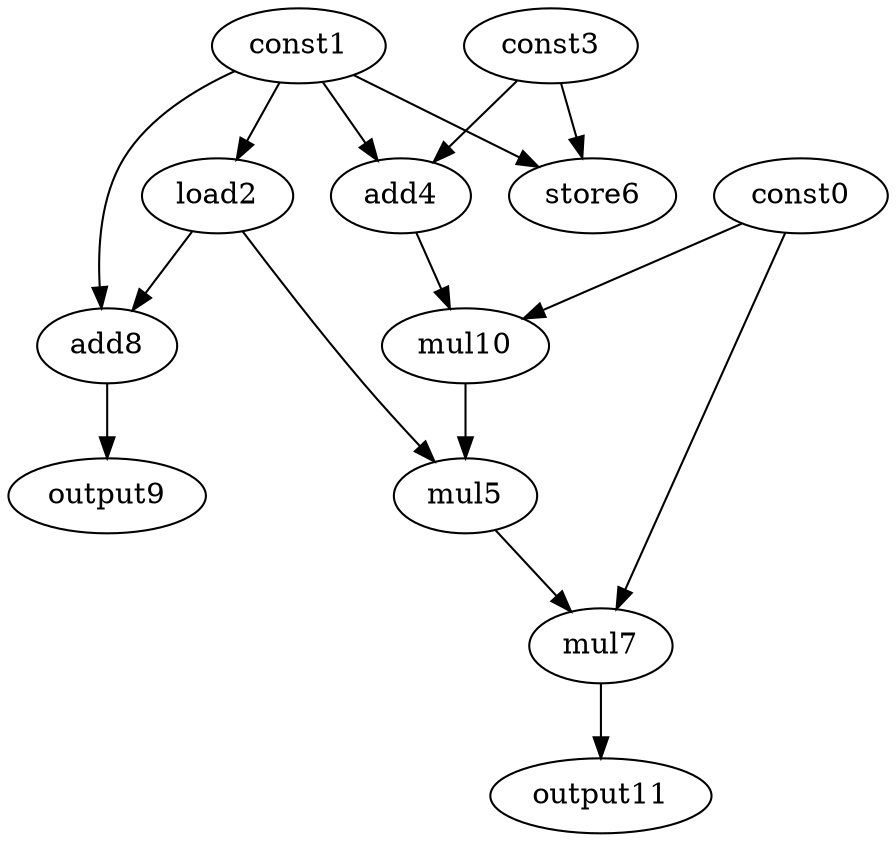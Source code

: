 digraph G { 
const0[opcode=const]; 
const1[opcode=const]; 
load2[opcode=load]; 
const3[opcode=const]; 
add4[opcode=add]; 
mul5[opcode=mul]; 
store6[opcode=store]; 
mul7[opcode=mul]; 
add8[opcode=add]; 
output9[opcode=output]; 
mul10[opcode=mul]; 
output11[opcode=output]; 
const1->load2[operand=0];
const1->add4[operand=0];
const3->add4[operand=1];
const1->store6[operand=0];
const3->store6[operand=1];
const1->add8[operand=0];
load2->add8[operand=1];
const0->mul10[operand=0];
add4->mul10[operand=1];
load2->mul5[operand=0];
mul10->mul5[operand=1];
add8->output9[operand=0];
const0->mul7[operand=0];
mul5->mul7[operand=1];
mul7->output11[operand=0];
}
